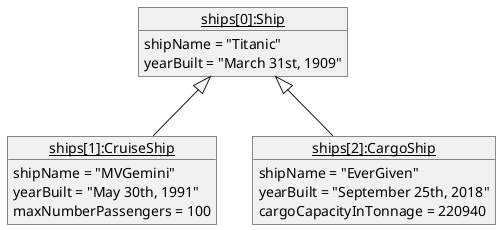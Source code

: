 @startuml
object "<u>ships[0]:Ship</u>" as ship0 {
  shipName = "Titanic"
  yearBuilt = "March 31st, 1909"
}

object "<u>ships[1]:CruiseShip</u>" as ship1 {
  shipName = "MVGemini"
  yearBuilt = "May 30th, 1991"
  maxNumberPassengers = 100
}

object "<u>ships[2]:CargoShip</u>" as ship2 {
  shipName = "EverGiven"
  yearBuilt = "September 25th, 2018"
  cargoCapacityInTonnage = 220940
}

ship0 <|-- ship1
ship0 <|-- ship2
@enduml

